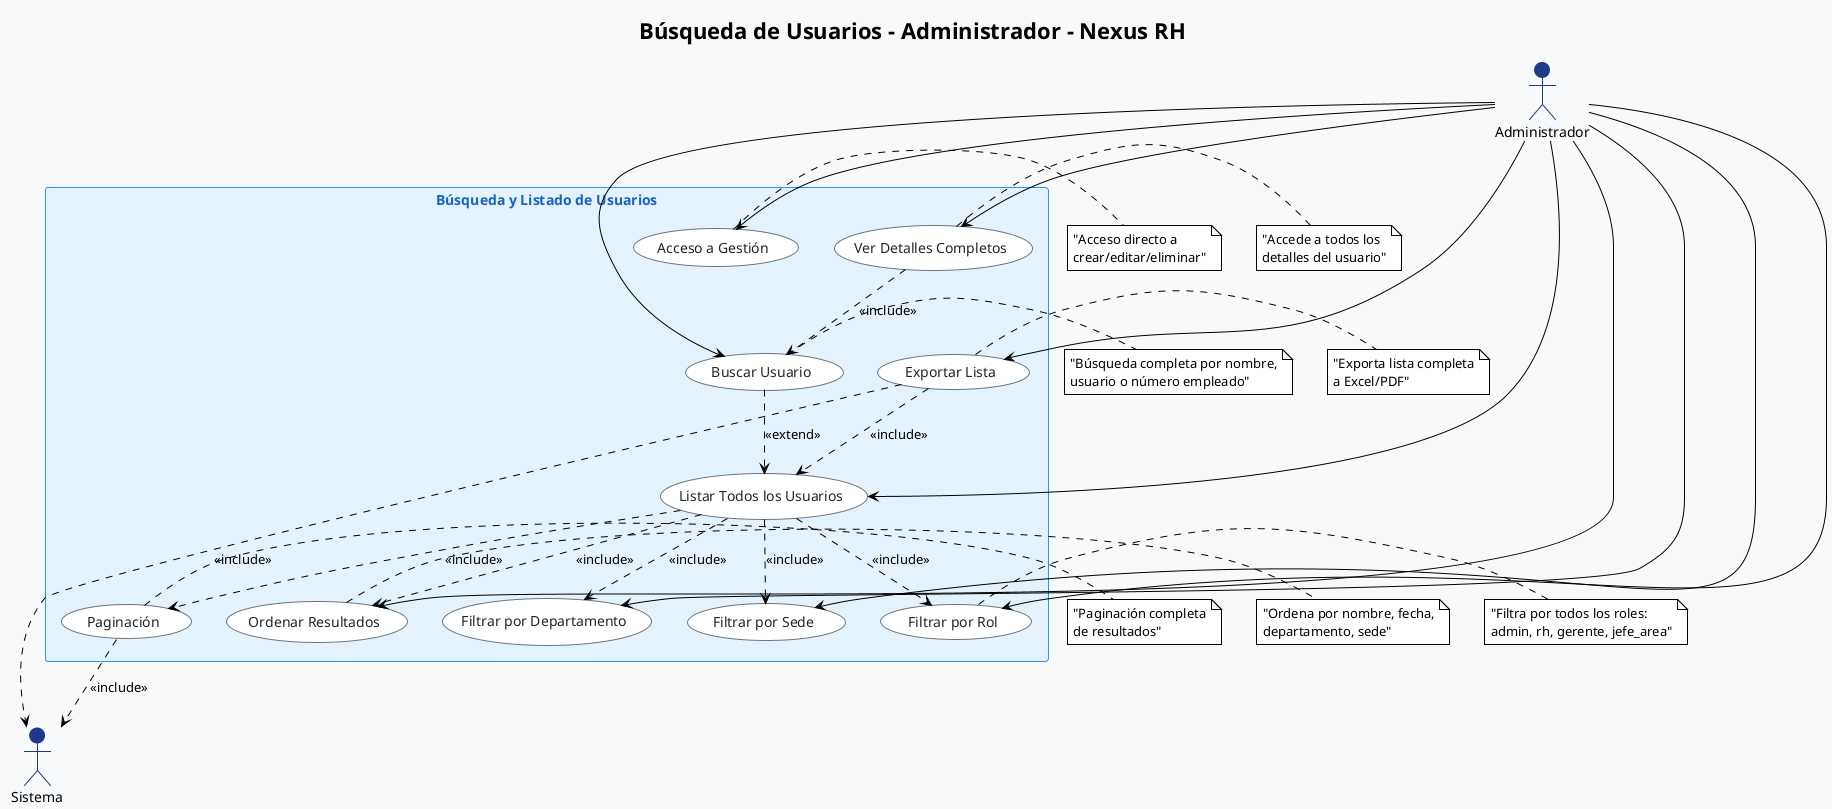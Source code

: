 @startuml "Nexus RH - Búsqueda de Usuarios - Administrador"
!theme plain
skinparam backgroundColor #F8F9FA
skinparam actor {
    BackgroundColor #1e3a8a
    BorderColor #1e3a8a
    FontColor #000000
}
skinparam usecase {
    BackgroundColor #FFFFFF
    BorderColor #6c757d
    FontColor #212529
}
skinparam rectangle {
    BackgroundColor #E3F2FD
    BorderColor #2196F3
    FontColor #1565C0
}

title "Búsqueda de Usuarios - Administrador - Nexus RH"

actor Administrador
actor Sistema

rectangle "Búsqueda y Listado de Usuarios" {
    usecase "Buscar Usuario" as UC1
    usecase "Listar Todos los Usuarios" as UC2
    usecase "Filtrar por Rol" as UC3
    usecase "Filtrar por Departamento" as UC4
    usecase "Filtrar por Sede" as UC5
    usecase "Ordenar Resultados" as UC6
    usecase "Paginación" as UC8
    usecase "Exportar Lista" as UC9
    usecase "Ver Detalles Completos" as UC10
    usecase "Acceso a Gestión" as UC11
}

' Relaciones principales del Administrador
Administrador --> UC1
Administrador --> UC2
Administrador --> UC3
Administrador --> UC4
Administrador --> UC5
Administrador --> UC6
Administrador --> UC9
Administrador --> UC10
Administrador --> UC11

' Relaciones internas
UC1 ..> UC2 : <<extend>>

UC2 ..> UC3 : <<include>>
UC2 ..> UC4 : <<include>>
UC2 ..> UC5 : <<include>>
UC2 ..> UC6 : <<include>>
UC2 ..> UC8 : <<include>>

UC9 ..> UC2 : <<include>>
UC10 ..> UC1 : <<include>>

UC8 ..> Sistema : <<include>>
UC9 ..> Sistema : <<include>>

' Notas explicativas
note right of UC1 : "Búsqueda completa por nombre,\nusuario o número empleado"
note right of UC3 : "Filtra por todos los roles:\nadmin, rh, gerente, jefe_area"
note right of UC6 : "Ordena por nombre, fecha,\ndepartamento, sede"
note right of UC8 : "Paginación completa\nde resultados"
note right of UC9 : "Exporta lista completa\na Excel/PDF"
note right of UC10 : "Accede a todos los\ndetalles del usuario"
note right of UC11 : "Acceso directo a\ncrear/editar/eliminar"

@enduml 